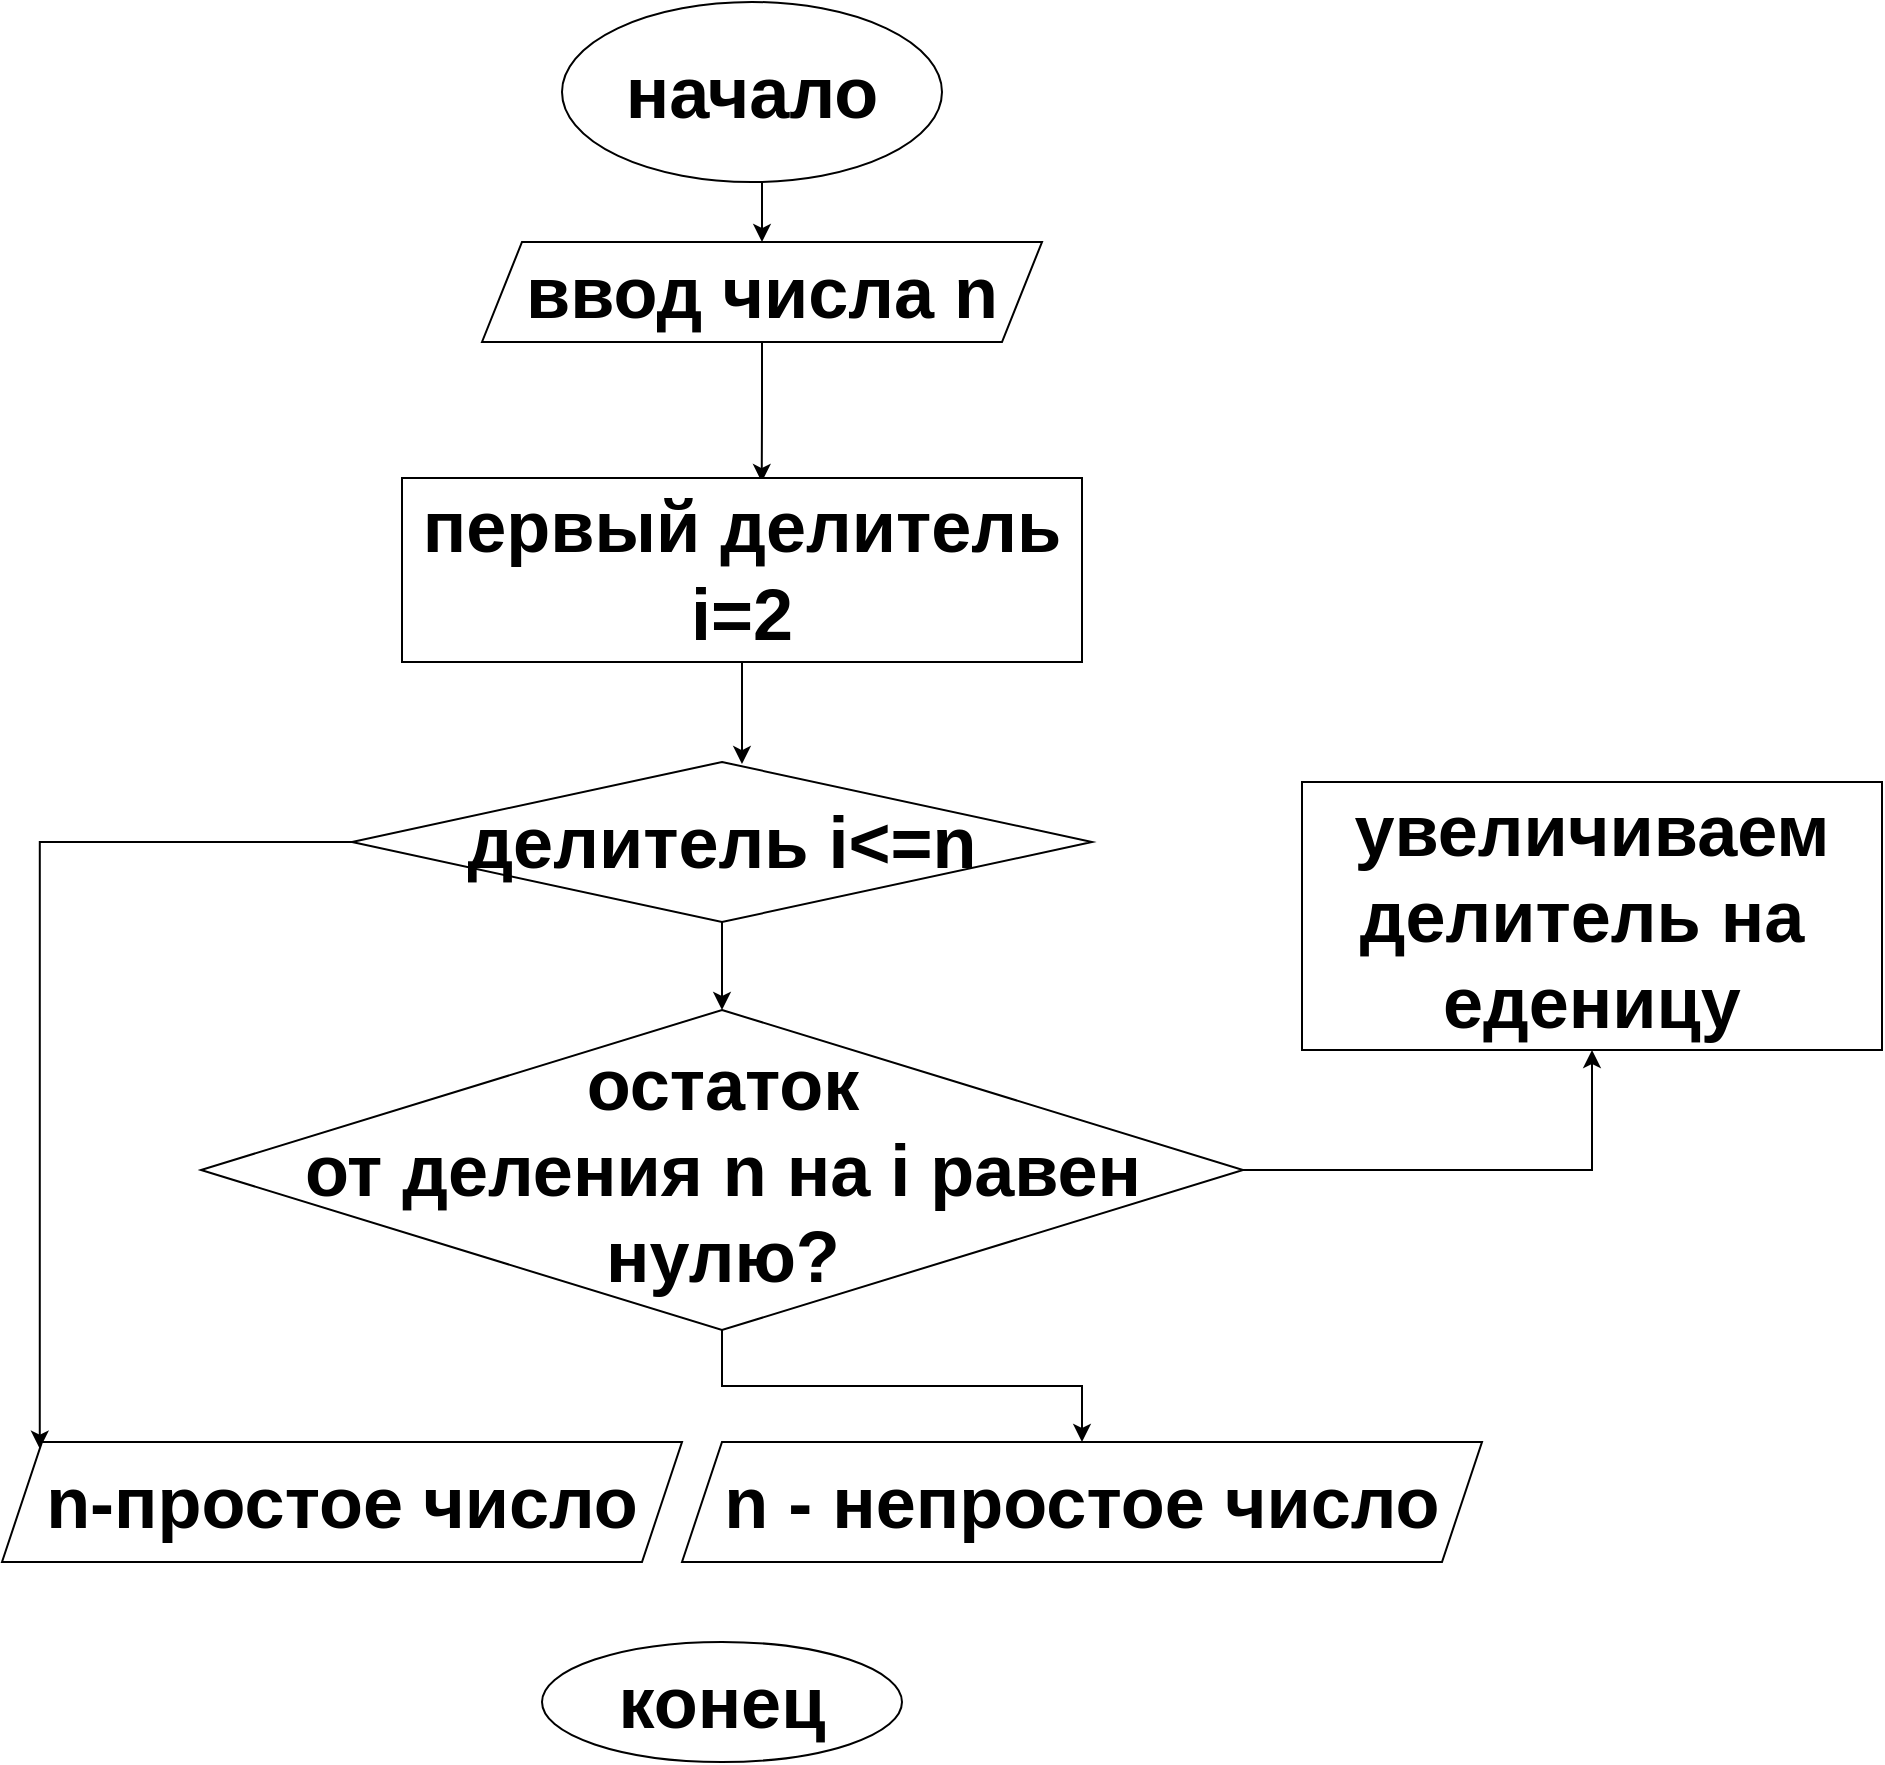 <mxfile version="14.8.6" type="github">
  <diagram id="R2lEEEUBdFMjLlhIrx00" name="Page-1">
    <mxGraphModel dx="1382" dy="1864" grid="1" gridSize="10" guides="1" tooltips="1" connect="1" arrows="1" fold="1" page="1" pageScale="1" pageWidth="850" pageHeight="1100" math="0" shadow="0" extFonts="Permanent Marker^https://fonts.googleapis.com/css?family=Permanent+Marker">
      <root>
        <mxCell id="0" />
        <mxCell id="1" parent="0" />
        <mxCell id="9XVyaEB-Nx_Zjfo7yINc-22" style="edgeStyle=orthogonalEdgeStyle;rounded=0;orthogonalLoop=1;jettySize=auto;html=1;exitX=0.5;exitY=1;exitDx=0;exitDy=0;entryX=0.5;entryY=0;entryDx=0;entryDy=0;" edge="1" parent="1" source="9XVyaEB-Nx_Zjfo7yINc-1" target="9XVyaEB-Nx_Zjfo7yINc-3">
          <mxGeometry relative="1" as="geometry" />
        </mxCell>
        <mxCell id="9XVyaEB-Nx_Zjfo7yINc-1" value="&lt;font style=&quot;font-size: 36px&quot;&gt;&lt;b&gt;начало&lt;/b&gt;&lt;/font&gt;" style="ellipse;whiteSpace=wrap;html=1;strokeColor=#000000;" vertex="1" parent="1">
          <mxGeometry x="300" y="-40" width="190" height="90" as="geometry" />
        </mxCell>
        <mxCell id="9XVyaEB-Nx_Zjfo7yINc-23" style="edgeStyle=orthogonalEdgeStyle;rounded=0;orthogonalLoop=1;jettySize=auto;html=1;exitX=0.5;exitY=1;exitDx=0;exitDy=0;entryX=0.529;entryY=0.022;entryDx=0;entryDy=0;entryPerimeter=0;" edge="1" parent="1" source="9XVyaEB-Nx_Zjfo7yINc-3" target="9XVyaEB-Nx_Zjfo7yINc-5">
          <mxGeometry relative="1" as="geometry" />
        </mxCell>
        <mxCell id="9XVyaEB-Nx_Zjfo7yINc-3" value="&lt;font style=&quot;font-size: 36px&quot;&gt;&lt;b&gt;ввод числа n&lt;/b&gt;&lt;/font&gt;" style="shape=parallelogram;perimeter=parallelogramPerimeter;whiteSpace=wrap;html=1;fixedSize=1;strokeColor=#000000;" vertex="1" parent="1">
          <mxGeometry x="260" y="80" width="280" height="50" as="geometry" />
        </mxCell>
        <mxCell id="9XVyaEB-Nx_Zjfo7yINc-24" style="edgeStyle=orthogonalEdgeStyle;rounded=0;orthogonalLoop=1;jettySize=auto;html=1;exitX=0.5;exitY=1;exitDx=0;exitDy=0;entryX=0.527;entryY=0.013;entryDx=0;entryDy=0;entryPerimeter=0;" edge="1" parent="1" source="9XVyaEB-Nx_Zjfo7yINc-5" target="9XVyaEB-Nx_Zjfo7yINc-8">
          <mxGeometry relative="1" as="geometry" />
        </mxCell>
        <mxCell id="9XVyaEB-Nx_Zjfo7yINc-5" value="&lt;font style=&quot;font-size: 36px&quot;&gt;&lt;b&gt;первый делитель&lt;br&gt;i=2&lt;br&gt;&lt;/b&gt;&lt;/font&gt;" style="rounded=0;whiteSpace=wrap;html=1;strokeColor=#000000;" vertex="1" parent="1">
          <mxGeometry x="220" y="198" width="340" height="92" as="geometry" />
        </mxCell>
        <mxCell id="9XVyaEB-Nx_Zjfo7yINc-25" style="edgeStyle=orthogonalEdgeStyle;rounded=0;orthogonalLoop=1;jettySize=auto;html=1;exitX=0.5;exitY=1;exitDx=0;exitDy=0;entryX=0.5;entryY=0;entryDx=0;entryDy=0;" edge="1" parent="1" source="9XVyaEB-Nx_Zjfo7yINc-8" target="9XVyaEB-Nx_Zjfo7yINc-13">
          <mxGeometry relative="1" as="geometry" />
        </mxCell>
        <mxCell id="9XVyaEB-Nx_Zjfo7yINc-27" style="edgeStyle=orthogonalEdgeStyle;rounded=0;orthogonalLoop=1;jettySize=auto;html=1;exitX=0;exitY=0.5;exitDx=0;exitDy=0;entryX=0;entryY=0;entryDx=0;entryDy=0;" edge="1" parent="1" source="9XVyaEB-Nx_Zjfo7yINc-8" target="9XVyaEB-Nx_Zjfo7yINc-18">
          <mxGeometry relative="1" as="geometry" />
        </mxCell>
        <mxCell id="9XVyaEB-Nx_Zjfo7yINc-8" value="&lt;font style=&quot;font-size: 36px&quot;&gt;&lt;b&gt;делитель i&amp;lt;=n&lt;/b&gt;&lt;/font&gt;" style="rhombus;whiteSpace=wrap;html=1;strokeColor=#000000;" vertex="1" parent="1">
          <mxGeometry x="195" y="340" width="370" height="80" as="geometry" />
        </mxCell>
        <mxCell id="9XVyaEB-Nx_Zjfo7yINc-9" value="&lt;font style=&quot;font-size: 36px&quot;&gt;&lt;b&gt;увеличиваем&lt;br&gt;делитель на&amp;nbsp;&lt;br&gt;еденицу&lt;br&gt;&lt;/b&gt;&lt;/font&gt;" style="rounded=0;whiteSpace=wrap;html=1;strokeColor=#000000;" vertex="1" parent="1">
          <mxGeometry x="670" y="350" width="290" height="134" as="geometry" />
        </mxCell>
        <mxCell id="9XVyaEB-Nx_Zjfo7yINc-26" style="edgeStyle=orthogonalEdgeStyle;rounded=0;orthogonalLoop=1;jettySize=auto;html=1;exitX=0.5;exitY=1;exitDx=0;exitDy=0;" edge="1" parent="1" source="9XVyaEB-Nx_Zjfo7yINc-13" target="9XVyaEB-Nx_Zjfo7yINc-16">
          <mxGeometry relative="1" as="geometry" />
        </mxCell>
        <mxCell id="9XVyaEB-Nx_Zjfo7yINc-28" style="edgeStyle=orthogonalEdgeStyle;rounded=0;orthogonalLoop=1;jettySize=auto;html=1;exitX=1;exitY=0.5;exitDx=0;exitDy=0;entryX=0.5;entryY=1;entryDx=0;entryDy=0;" edge="1" parent="1" source="9XVyaEB-Nx_Zjfo7yINc-13" target="9XVyaEB-Nx_Zjfo7yINc-9">
          <mxGeometry relative="1" as="geometry" />
        </mxCell>
        <mxCell id="9XVyaEB-Nx_Zjfo7yINc-13" value="&lt;font style=&quot;font-size: 36px&quot;&gt;&lt;b&gt;остаток &lt;br&gt;от деления n на i равен&lt;br&gt;нулю?&lt;br&gt;&lt;/b&gt;&lt;/font&gt;" style="rhombus;whiteSpace=wrap;html=1;strokeColor=#000000;" vertex="1" parent="1">
          <mxGeometry x="119.5" y="464" width="521" height="160" as="geometry" />
        </mxCell>
        <mxCell id="9XVyaEB-Nx_Zjfo7yINc-16" value="&lt;font style=&quot;font-size: 36px&quot;&gt;&lt;b&gt;n - непростое число&lt;/b&gt;&lt;/font&gt;" style="shape=parallelogram;perimeter=parallelogramPerimeter;whiteSpace=wrap;html=1;fixedSize=1;strokeColor=#000000;" vertex="1" parent="1">
          <mxGeometry x="360" y="680" width="400" height="60" as="geometry" />
        </mxCell>
        <mxCell id="9XVyaEB-Nx_Zjfo7yINc-18" value="&lt;font style=&quot;font-size: 36px&quot;&gt;&lt;b&gt;n-простое число&lt;/b&gt;&lt;/font&gt;" style="shape=parallelogram;perimeter=parallelogramPerimeter;whiteSpace=wrap;html=1;fixedSize=1;strokeColor=#000000;" vertex="1" parent="1">
          <mxGeometry x="20" y="680" width="340" height="60" as="geometry" />
        </mxCell>
        <mxCell id="9XVyaEB-Nx_Zjfo7yINc-21" value="&lt;font style=&quot;font-size: 36px&quot;&gt;&lt;b&gt;конец&lt;/b&gt;&lt;/font&gt;" style="ellipse;whiteSpace=wrap;html=1;strokeColor=#000000;" vertex="1" parent="1">
          <mxGeometry x="290" y="780" width="180" height="60" as="geometry" />
        </mxCell>
      </root>
    </mxGraphModel>
  </diagram>
</mxfile>

